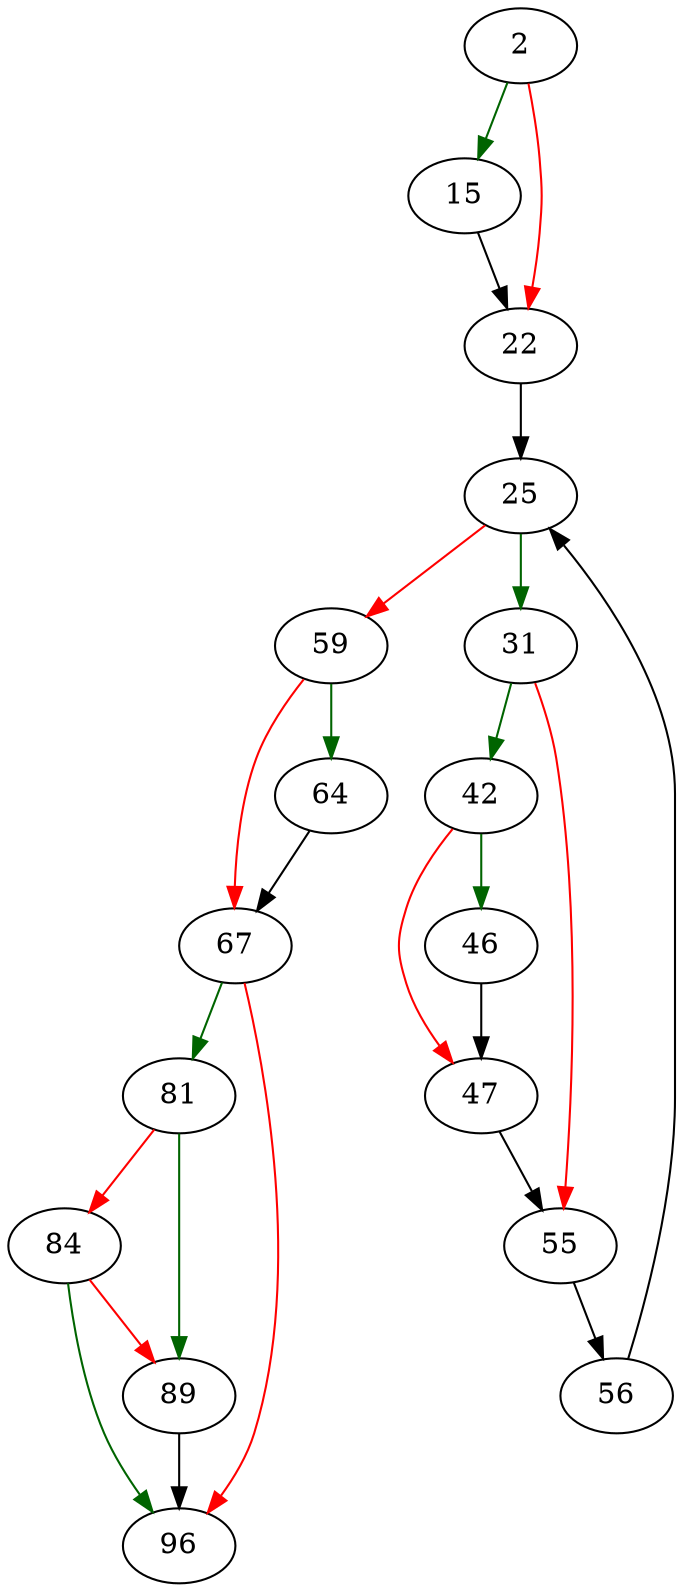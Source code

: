 strict digraph "sqlite3RollbackAll" {
	// Node definitions.
	2 [entry=true];
	15;
	22;
	25;
	31;
	59;
	42;
	55;
	46;
	47;
	56;
	64;
	67;
	81;
	96;
	89;
	84;

	// Edge definitions.
	2 -> 15 [
		color=darkgreen
		cond=true
	];
	2 -> 22 [
		color=red
		cond=false
	];
	15 -> 22;
	22 -> 25;
	25 -> 31 [
		color=darkgreen
		cond=true
	];
	25 -> 59 [
		color=red
		cond=false
	];
	31 -> 42 [
		color=darkgreen
		cond=true
	];
	31 -> 55 [
		color=red
		cond=false
	];
	59 -> 64 [
		color=darkgreen
		cond=true
	];
	59 -> 67 [
		color=red
		cond=false
	];
	42 -> 46 [
		color=darkgreen
		cond=true
	];
	42 -> 47 [
		color=red
		cond=false
	];
	55 -> 56;
	46 -> 47;
	47 -> 55;
	56 -> 25;
	64 -> 67;
	67 -> 81 [
		color=darkgreen
		cond=true
	];
	67 -> 96 [
		color=red
		cond=false
	];
	81 -> 89 [
		color=darkgreen
		cond=true
	];
	81 -> 84 [
		color=red
		cond=false
	];
	89 -> 96;
	84 -> 96 [
		color=darkgreen
		cond=true
	];
	84 -> 89 [
		color=red
		cond=false
	];
}